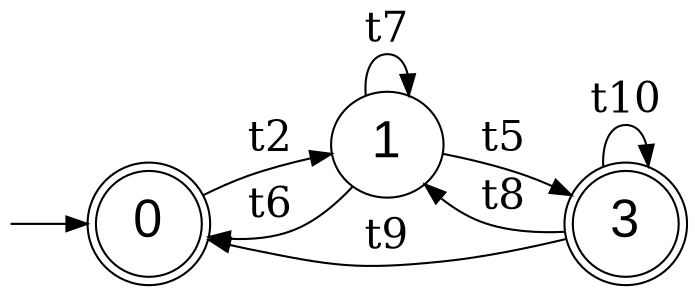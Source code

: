 digraph G {
  fontname=courier;
  rankdir=LR; graph[labeljust=l,nojustify=true]
  node [fontname=Arial, fontsize=25];
  edge [fontsize=20];
// Initial state
I0 [label="", style=invis, width=0]
I0 -> 1;
// 2 final states
// all 4 states
0 [label="3",shape="doublecircle"]
0 -> 0 [label="t10"]
0 -> 2 [label="t8"]
0 -> 1 [label="t9"]
1 [label="0",shape="doublecircle"]
1 -> 2 [label="t2"]
2 [label="1"]
2 -> 0 [label="t5"]
2 -> 2 [label="t7"]
2 -> 1 [label="t6"]
}
